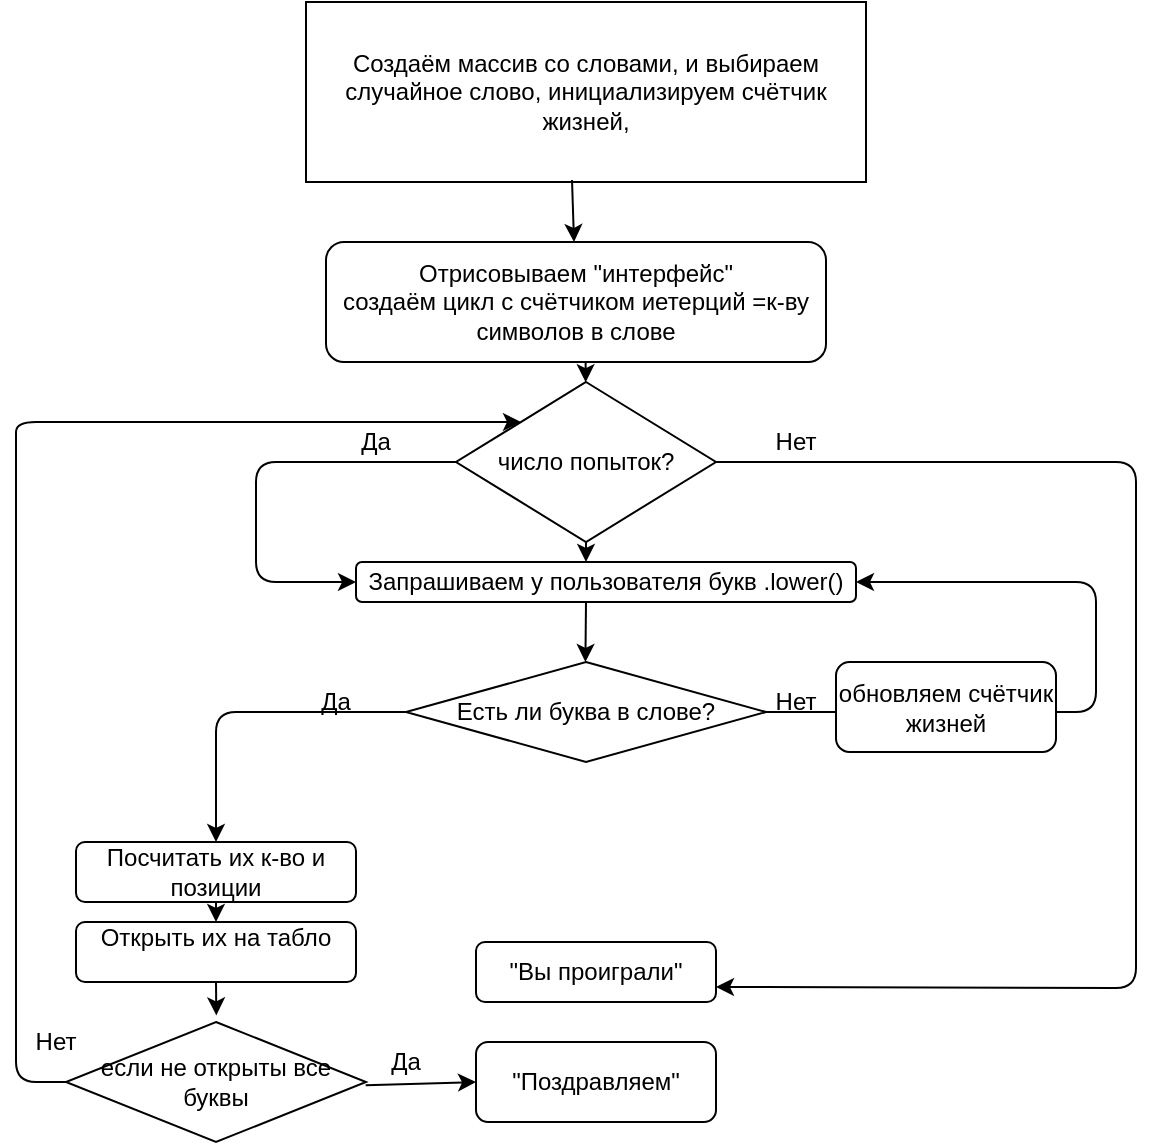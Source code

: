 <mxfile version="14.2.9" type="device"><diagram id="C5RBs43oDa-KdzZeNtuy" name="Page-1"><mxGraphModel dx="355" dy="1563" grid="1" gridSize="10" guides="1" tooltips="1" connect="1" arrows="1" fold="1" page="1" pageScale="1" pageWidth="827" pageHeight="1169" math="0" shadow="0"><root><mxCell id="WIyWlLk6GJQsqaUBKTNV-0"/><mxCell id="WIyWlLk6GJQsqaUBKTNV-1" parent="WIyWlLk6GJQsqaUBKTNV-0"/><mxCell id="WIyWlLk6GJQsqaUBKTNV-4" value="Yes" style="rounded=0;html=1;jettySize=auto;orthogonalLoop=1;fontSize=11;endArrow=block;endFill=0;endSize=8;strokeWidth=1;shadow=0;labelBackgroundColor=none;edgeStyle=orthogonalEdgeStyle;" parent="WIyWlLk6GJQsqaUBKTNV-1" source="WIyWlLk6GJQsqaUBKTNV-6" edge="1"><mxGeometry y="20" relative="1" as="geometry"><mxPoint as="offset"/><mxPoint x="220" y="290" as="targetPoint"/></mxGeometry></mxCell><mxCell id="WIyWlLk6GJQsqaUBKTNV-5" value="No" style="edgeStyle=orthogonalEdgeStyle;rounded=0;html=1;jettySize=auto;orthogonalLoop=1;fontSize=11;endArrow=block;endFill=0;endSize=8;strokeWidth=1;shadow=0;labelBackgroundColor=none;" parent="WIyWlLk6GJQsqaUBKTNV-1" target="WIyWlLk6GJQsqaUBKTNV-7" edge="1"><mxGeometry y="10" relative="1" as="geometry"><mxPoint as="offset"/><mxPoint x="270" y="210" as="sourcePoint"/></mxGeometry></mxCell><mxCell id="WIyWlLk6GJQsqaUBKTNV-8" value="No" style="rounded=0;html=1;jettySize=auto;orthogonalLoop=1;fontSize=11;endArrow=block;endFill=0;endSize=8;strokeWidth=1;shadow=0;labelBackgroundColor=none;edgeStyle=orthogonalEdgeStyle;" parent="WIyWlLk6GJQsqaUBKTNV-1" source="WIyWlLk6GJQsqaUBKTNV-10" edge="1"><mxGeometry x="0.333" y="20" relative="1" as="geometry"><mxPoint as="offset"/><mxPoint x="220" y="430" as="targetPoint"/></mxGeometry></mxCell><mxCell id="WIyWlLk6GJQsqaUBKTNV-9" value="Yes" style="edgeStyle=orthogonalEdgeStyle;rounded=0;html=1;jettySize=auto;orthogonalLoop=1;fontSize=11;endArrow=block;endFill=0;endSize=8;strokeWidth=1;shadow=0;labelBackgroundColor=none;" parent="WIyWlLk6GJQsqaUBKTNV-1" target="WIyWlLk6GJQsqaUBKTNV-12" edge="1"><mxGeometry y="10" relative="1" as="geometry"><mxPoint as="offset"/><mxPoint x="270" y="330" as="sourcePoint"/></mxGeometry></mxCell><mxCell id="QcjG9_FxJ4tZ5d5aa42W-27" value="Создаём массив со словами, и выбираем случайное слово, инициализируем счётчик жизней," style="rounded=0;whiteSpace=wrap;html=1;" vertex="1" parent="WIyWlLk6GJQsqaUBKTNV-1"><mxGeometry x="245" y="-50" width="280" height="90" as="geometry"/></mxCell><mxCell id="QcjG9_FxJ4tZ5d5aa42W-28" value="" style="endArrow=classic;html=1;exitX=0.475;exitY=0.989;exitDx=0;exitDy=0;exitPerimeter=0;" edge="1" parent="WIyWlLk6GJQsqaUBKTNV-1" source="QcjG9_FxJ4tZ5d5aa42W-27" target="QcjG9_FxJ4tZ5d5aa42W-29"><mxGeometry width="50" height="50" relative="1" as="geometry"><mxPoint x="385" y="90" as="sourcePoint"/><mxPoint x="378" y="70" as="targetPoint"/></mxGeometry></mxCell><mxCell id="QcjG9_FxJ4tZ5d5aa42W-29" value="&lt;div&gt;Отрисовываем &quot;интерфейс&quot;&lt;br&gt;&lt;/div&gt;&lt;div&gt;создаём цикл с счётчиком иетерций =к-ву символов в слове&lt;/div&gt;" style="rounded=1;whiteSpace=wrap;html=1;" vertex="1" parent="WIyWlLk6GJQsqaUBKTNV-1"><mxGeometry x="255" y="70" width="250" height="60" as="geometry"/></mxCell><mxCell id="QcjG9_FxJ4tZ5d5aa42W-30" value="" style="endArrow=classic;html=1;" edge="1" parent="WIyWlLk6GJQsqaUBKTNV-1"><mxGeometry width="50" height="50" relative="1" as="geometry"><mxPoint x="385" y="210" as="sourcePoint"/><mxPoint x="385" y="230" as="targetPoint"/></mxGeometry></mxCell><mxCell id="QcjG9_FxJ4tZ5d5aa42W-31" value="Запрашиваем у пользователя букв .lower()" style="rounded=1;whiteSpace=wrap;html=1;" vertex="1" parent="WIyWlLk6GJQsqaUBKTNV-1"><mxGeometry x="270" y="230" width="250" height="20" as="geometry"/></mxCell><mxCell id="QcjG9_FxJ4tZ5d5aa42W-32" value="Есть ли буква в слове?" style="rhombus;whiteSpace=wrap;html=1;" vertex="1" parent="WIyWlLk6GJQsqaUBKTNV-1"><mxGeometry x="295" y="280" width="180" height="50" as="geometry"/></mxCell><mxCell id="QcjG9_FxJ4tZ5d5aa42W-33" value="" style="endArrow=classic;html=1;" edge="1" parent="WIyWlLk6GJQsqaUBKTNV-1"><mxGeometry width="50" height="50" relative="1" as="geometry"><mxPoint x="385" y="250" as="sourcePoint"/><mxPoint x="384.71" y="280" as="targetPoint"/></mxGeometry></mxCell><mxCell id="QcjG9_FxJ4tZ5d5aa42W-34" value="" style="endArrow=classic;html=1;entryX=1;entryY=0.5;entryDx=0;entryDy=0;" edge="1" parent="WIyWlLk6GJQsqaUBKTNV-1" target="QcjG9_FxJ4tZ5d5aa42W-31"><mxGeometry width="50" height="50" relative="1" as="geometry"><mxPoint x="560" y="305" as="sourcePoint"/><mxPoint x="560" y="240" as="targetPoint"/><Array as="points"><mxPoint x="640" y="305"/><mxPoint x="640" y="240"/></Array></mxGeometry></mxCell><mxCell id="QcjG9_FxJ4tZ5d5aa42W-35" value="Нет" style="text;html=1;strokeColor=none;fillColor=none;align=center;verticalAlign=middle;whiteSpace=wrap;rounded=0;" vertex="1" parent="WIyWlLk6GJQsqaUBKTNV-1"><mxGeometry x="470" y="290" width="40" height="20" as="geometry"/></mxCell><mxCell id="QcjG9_FxJ4tZ5d5aa42W-36" value="обновляем счётчик жизней" style="rounded=1;whiteSpace=wrap;html=1;" vertex="1" parent="WIyWlLk6GJQsqaUBKTNV-1"><mxGeometry x="510" y="280" width="110" height="45" as="geometry"/></mxCell><mxCell id="QcjG9_FxJ4tZ5d5aa42W-37" value="" style="endArrow=none;html=1;entryX=1;entryY=0.5;entryDx=0;entryDy=0;" edge="1" parent="WIyWlLk6GJQsqaUBKTNV-1" target="QcjG9_FxJ4tZ5d5aa42W-32"><mxGeometry width="50" height="50" relative="1" as="geometry"><mxPoint x="510" y="305" as="sourcePoint"/><mxPoint x="480" y="300" as="targetPoint"/></mxGeometry></mxCell><mxCell id="QcjG9_FxJ4tZ5d5aa42W-38" value="" style="endArrow=classic;html=1;exitX=0;exitY=0.5;exitDx=0;exitDy=0;" edge="1" parent="WIyWlLk6GJQsqaUBKTNV-1" source="QcjG9_FxJ4tZ5d5aa42W-32"><mxGeometry width="50" height="50" relative="1" as="geometry"><mxPoint x="280" y="370" as="sourcePoint"/><mxPoint x="200" y="370" as="targetPoint"/><Array as="points"><mxPoint x="200" y="305"/><mxPoint x="200" y="330"/></Array></mxGeometry></mxCell><mxCell id="QcjG9_FxJ4tZ5d5aa42W-39" value="Да" style="text;html=1;strokeColor=none;fillColor=none;align=center;verticalAlign=middle;whiteSpace=wrap;rounded=0;" vertex="1" parent="WIyWlLk6GJQsqaUBKTNV-1"><mxGeometry x="240" y="290" width="40" height="20" as="geometry"/></mxCell><mxCell id="QcjG9_FxJ4tZ5d5aa42W-40" value="Посчитать их к-во и позиции" style="rounded=1;whiteSpace=wrap;html=1;" vertex="1" parent="WIyWlLk6GJQsqaUBKTNV-1"><mxGeometry x="130" y="370" width="140" height="30" as="geometry"/></mxCell><mxCell id="QcjG9_FxJ4tZ5d5aa42W-41" value="" style="endArrow=classic;html=1;exitX=0.5;exitY=1;exitDx=0;exitDy=0;" edge="1" parent="WIyWlLk6GJQsqaUBKTNV-1" source="QcjG9_FxJ4tZ5d5aa42W-40" target="QcjG9_FxJ4tZ5d5aa42W-42"><mxGeometry width="50" height="50" relative="1" as="geometry"><mxPoint x="280" y="400" as="sourcePoint"/><mxPoint x="200" y="420" as="targetPoint"/></mxGeometry></mxCell><mxCell id="QcjG9_FxJ4tZ5d5aa42W-42" value="&lt;div&gt;Открыть их на табло&lt;/div&gt;&lt;div&gt;&lt;br&gt;&lt;/div&gt;" style="rounded=1;whiteSpace=wrap;html=1;" vertex="1" parent="WIyWlLk6GJQsqaUBKTNV-1"><mxGeometry x="130" y="410" width="140" height="30" as="geometry"/></mxCell><mxCell id="QcjG9_FxJ4tZ5d5aa42W-43" value="если не открыты все буквы" style="rhombus;whiteSpace=wrap;html=1;" vertex="1" parent="WIyWlLk6GJQsqaUBKTNV-1"><mxGeometry x="125" y="460" width="150" height="60" as="geometry"/></mxCell><mxCell id="QcjG9_FxJ4tZ5d5aa42W-44" value="" style="endArrow=classic;html=1;exitX=0.5;exitY=1;exitDx=0;exitDy=0;entryX=0.501;entryY=-0.055;entryDx=0;entryDy=0;entryPerimeter=0;" edge="1" parent="WIyWlLk6GJQsqaUBKTNV-1" source="QcjG9_FxJ4tZ5d5aa42W-42" target="QcjG9_FxJ4tZ5d5aa42W-43"><mxGeometry width="50" height="50" relative="1" as="geometry"><mxPoint x="280" y="410" as="sourcePoint"/><mxPoint x="330" y="360" as="targetPoint"/></mxGeometry></mxCell><mxCell id="QcjG9_FxJ4tZ5d5aa42W-45" value="" style="endArrow=classic;html=1;entryX=0;entryY=0;entryDx=0;entryDy=0;exitX=0;exitY=0.5;exitDx=0;exitDy=0;" edge="1" parent="WIyWlLk6GJQsqaUBKTNV-1" source="QcjG9_FxJ4tZ5d5aa42W-43" target="QcjG9_FxJ4tZ5d5aa42W-48"><mxGeometry width="50" height="50" relative="1" as="geometry"><mxPoint x="280" y="410" as="sourcePoint"/><mxPoint x="330" y="360" as="targetPoint"/><Array as="points"><mxPoint x="100" y="490"/><mxPoint x="100" y="180"/><mxPoint x="100" y="160"/><mxPoint x="200" y="160"/></Array></mxGeometry></mxCell><mxCell id="QcjG9_FxJ4tZ5d5aa42W-46" value="Нет" style="text;html=1;strokeColor=none;fillColor=none;align=center;verticalAlign=middle;whiteSpace=wrap;rounded=0;" vertex="1" parent="WIyWlLk6GJQsqaUBKTNV-1"><mxGeometry x="100" y="460" width="40" height="20" as="geometry"/></mxCell><mxCell id="QcjG9_FxJ4tZ5d5aa42W-47" value="" style="endArrow=classic;html=1;" edge="1" parent="WIyWlLk6GJQsqaUBKTNV-1" target="QcjG9_FxJ4tZ5d5aa42W-48"><mxGeometry width="50" height="50" relative="1" as="geometry"><mxPoint x="384.8" y="130" as="sourcePoint"/><mxPoint x="384.8" y="150" as="targetPoint"/></mxGeometry></mxCell><mxCell id="QcjG9_FxJ4tZ5d5aa42W-48" value="число попыток?" style="rhombus;whiteSpace=wrap;html=1;" vertex="1" parent="WIyWlLk6GJQsqaUBKTNV-1"><mxGeometry x="320" y="140" width="130" height="80" as="geometry"/></mxCell><mxCell id="QcjG9_FxJ4tZ5d5aa42W-49" value="" style="endArrow=classic;html=1;entryX=0;entryY=0.5;entryDx=0;entryDy=0;exitX=0;exitY=0.5;exitDx=0;exitDy=0;" edge="1" parent="WIyWlLk6GJQsqaUBKTNV-1" source="QcjG9_FxJ4tZ5d5aa42W-48" target="QcjG9_FxJ4tZ5d5aa42W-31"><mxGeometry width="50" height="50" relative="1" as="geometry"><mxPoint x="320" y="280" as="sourcePoint"/><mxPoint x="370" y="230" as="targetPoint"/><Array as="points"><mxPoint x="220" y="180"/><mxPoint x="220" y="240"/></Array></mxGeometry></mxCell><mxCell id="QcjG9_FxJ4tZ5d5aa42W-50" value="Да" style="text;html=1;strokeColor=none;fillColor=none;align=center;verticalAlign=middle;whiteSpace=wrap;rounded=0;" vertex="1" parent="WIyWlLk6GJQsqaUBKTNV-1"><mxGeometry x="260" y="160" width="40" height="20" as="geometry"/></mxCell><mxCell id="QcjG9_FxJ4tZ5d5aa42W-51" value="&quot;Поздравляем&quot;" style="rounded=1;whiteSpace=wrap;html=1;" vertex="1" parent="WIyWlLk6GJQsqaUBKTNV-1"><mxGeometry x="330" y="470" width="120" height="40" as="geometry"/></mxCell><mxCell id="QcjG9_FxJ4tZ5d5aa42W-52" value="" style="endArrow=classic;html=1;exitX=0.999;exitY=0.528;exitDx=0;exitDy=0;entryX=0;entryY=0.5;entryDx=0;entryDy=0;exitPerimeter=0;" edge="1" parent="WIyWlLk6GJQsqaUBKTNV-1" source="QcjG9_FxJ4tZ5d5aa42W-43" target="QcjG9_FxJ4tZ5d5aa42W-51"><mxGeometry width="50" height="50" relative="1" as="geometry"><mxPoint x="275.0" y="500" as="sourcePoint"/><mxPoint x="470" y="400" as="targetPoint"/></mxGeometry></mxCell><mxCell id="QcjG9_FxJ4tZ5d5aa42W-53" value="Да" style="text;html=1;strokeColor=none;fillColor=none;align=center;verticalAlign=middle;whiteSpace=wrap;rounded=0;" vertex="1" parent="WIyWlLk6GJQsqaUBKTNV-1"><mxGeometry x="275" y="470" width="40" height="20" as="geometry"/></mxCell><mxCell id="QcjG9_FxJ4tZ5d5aa42W-54" value="&quot;Вы проиграли&quot;" style="rounded=1;whiteSpace=wrap;html=1;" vertex="1" parent="WIyWlLk6GJQsqaUBKTNV-1"><mxGeometry x="330" y="420" width="120" height="30" as="geometry"/></mxCell><mxCell id="QcjG9_FxJ4tZ5d5aa42W-57" value="" style="endArrow=classic;html=1;exitX=1;exitY=0.5;exitDx=0;exitDy=0;entryX=1;entryY=0.75;entryDx=0;entryDy=0;" edge="1" parent="WIyWlLk6GJQsqaUBKTNV-1" source="QcjG9_FxJ4tZ5d5aa42W-48" target="QcjG9_FxJ4tZ5d5aa42W-54"><mxGeometry width="50" height="50" relative="1" as="geometry"><mxPoint x="420" y="320" as="sourcePoint"/><mxPoint x="470" y="270" as="targetPoint"/><Array as="points"><mxPoint x="660" y="180"/><mxPoint x="660" y="443"/></Array></mxGeometry></mxCell><mxCell id="QcjG9_FxJ4tZ5d5aa42W-58" value="Нет" style="text;html=1;strokeColor=none;fillColor=none;align=center;verticalAlign=middle;whiteSpace=wrap;rounded=0;" vertex="1" parent="WIyWlLk6GJQsqaUBKTNV-1"><mxGeometry x="470" y="160" width="40" height="20" as="geometry"/></mxCell></root></mxGraphModel></diagram></mxfile>
